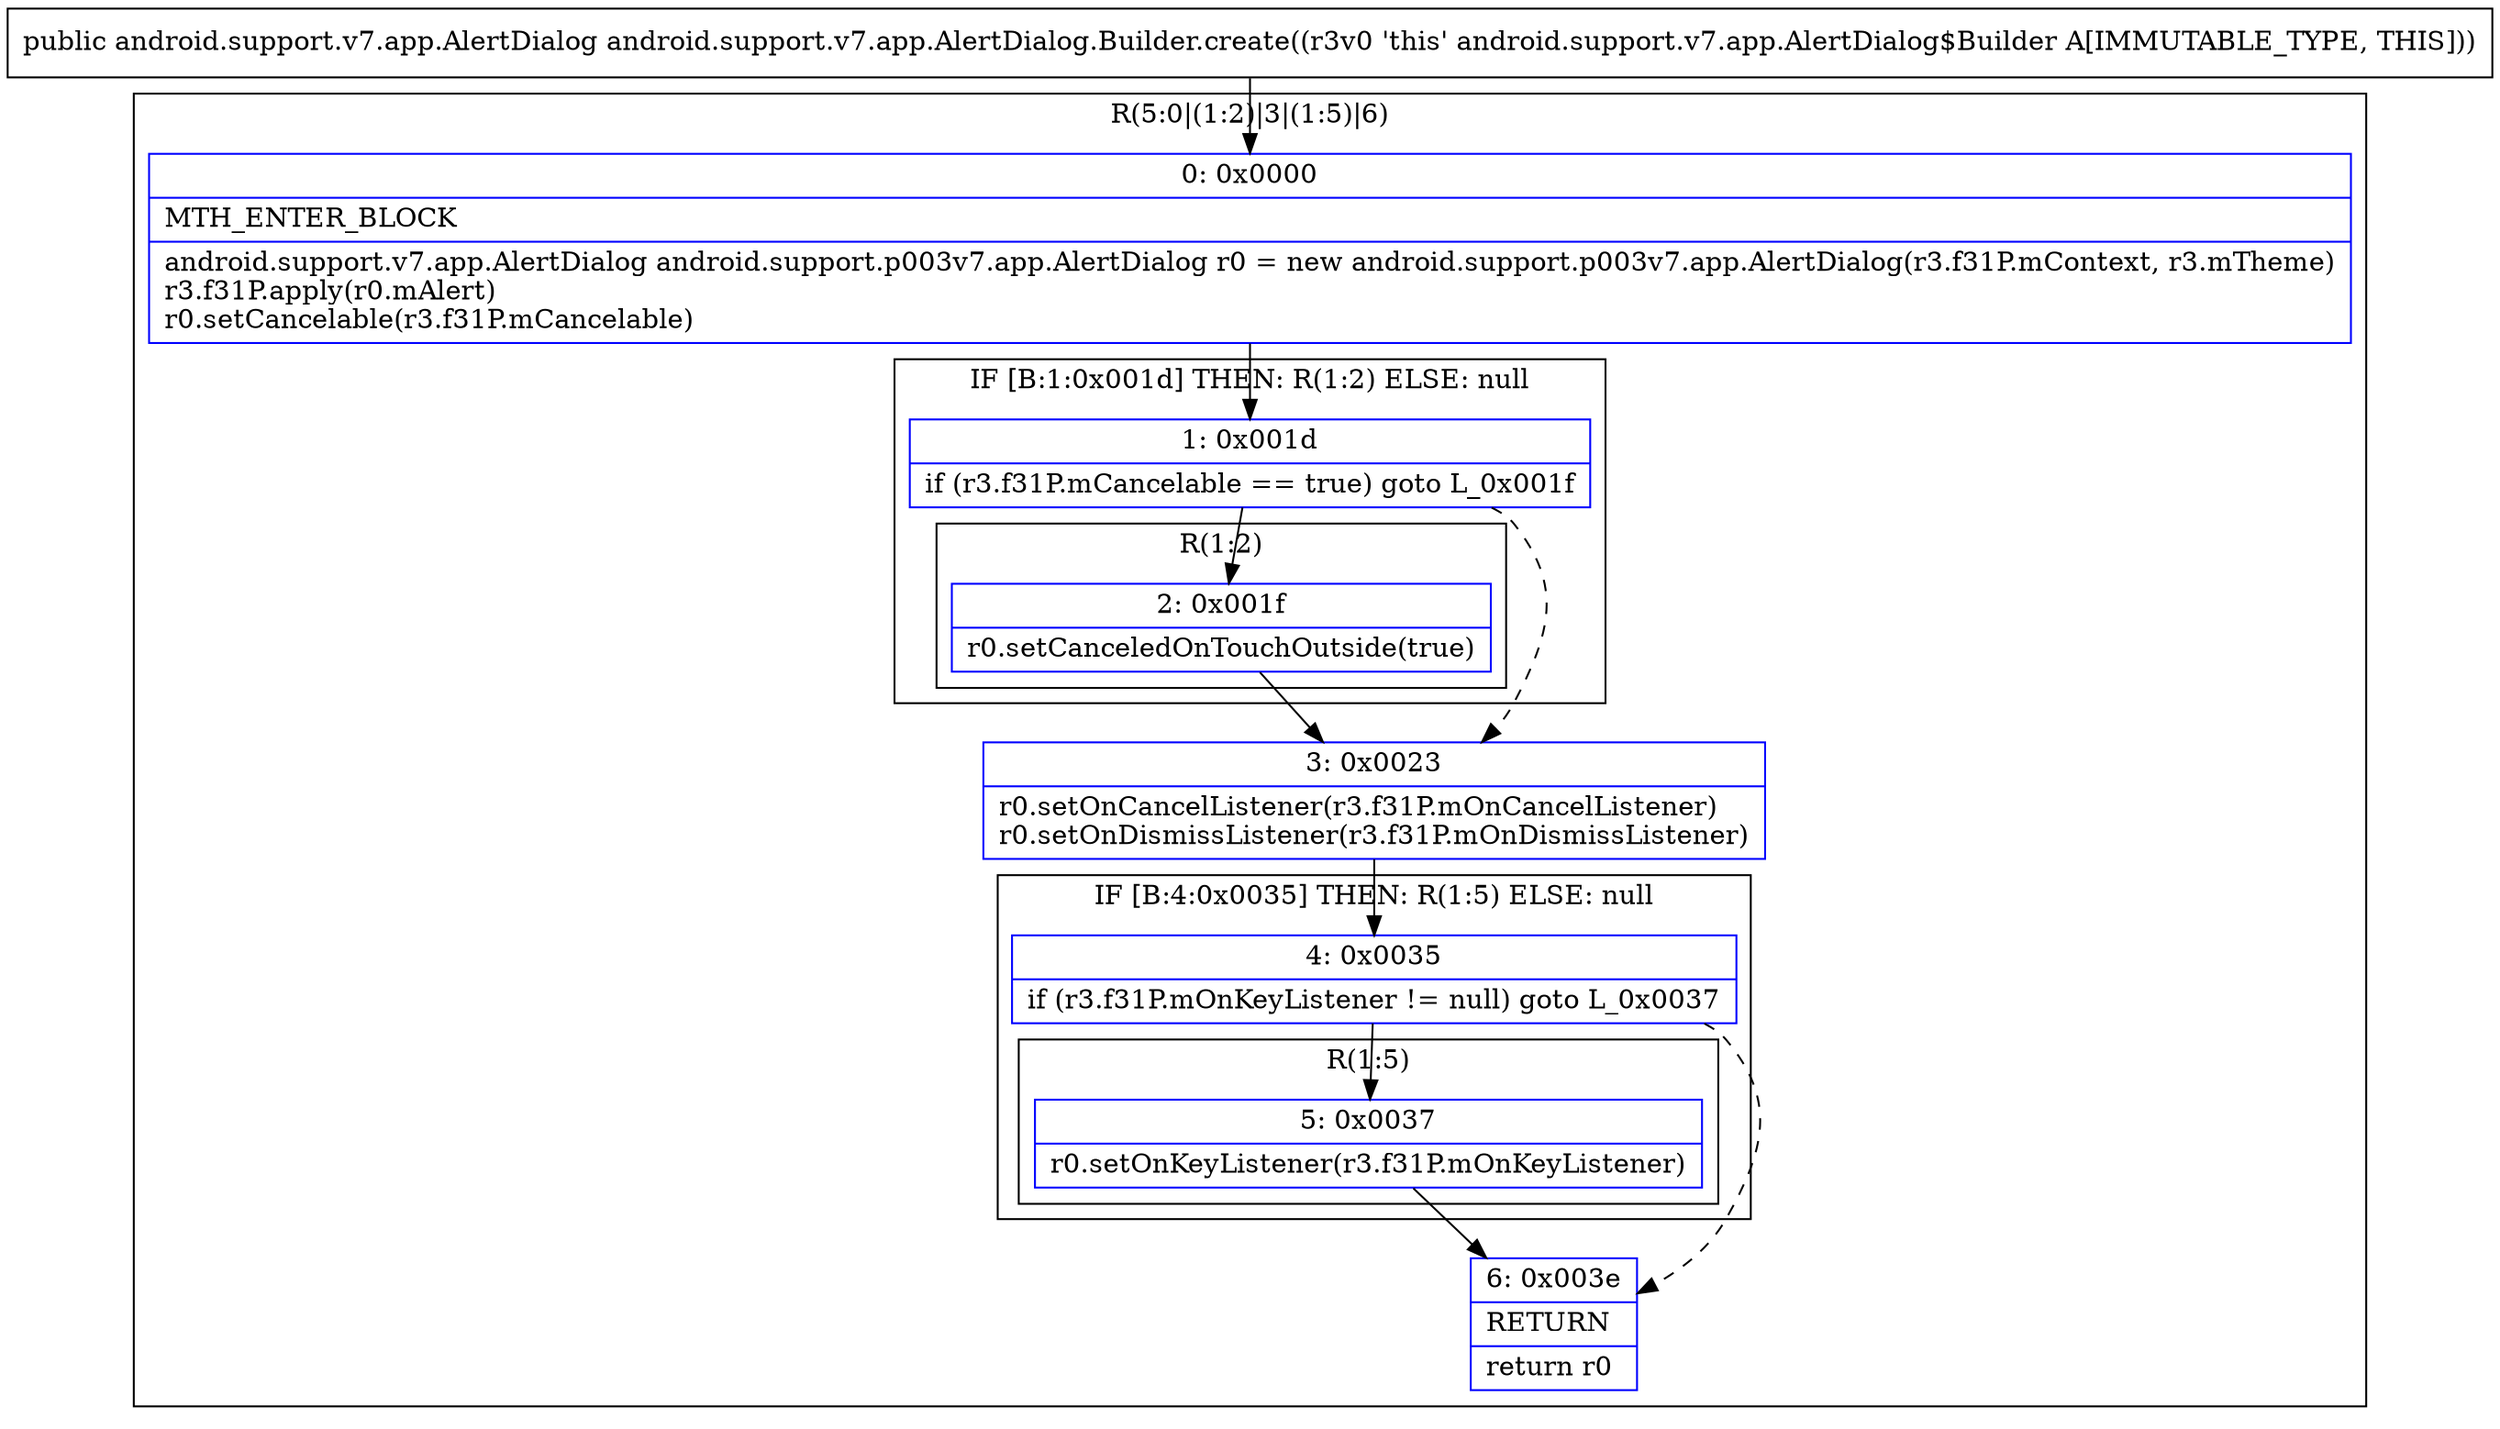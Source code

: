 digraph "CFG forandroid.support.v7.app.AlertDialog.Builder.create()Landroid\/support\/v7\/app\/AlertDialog;" {
subgraph cluster_Region_1511122521 {
label = "R(5:0|(1:2)|3|(1:5)|6)";
node [shape=record,color=blue];
Node_0 [shape=record,label="{0\:\ 0x0000|MTH_ENTER_BLOCK\l|android.support.v7.app.AlertDialog android.support.p003v7.app.AlertDialog r0 = new android.support.p003v7.app.AlertDialog(r3.f31P.mContext, r3.mTheme)\lr3.f31P.apply(r0.mAlert)\lr0.setCancelable(r3.f31P.mCancelable)\l}"];
subgraph cluster_IfRegion_916404801 {
label = "IF [B:1:0x001d] THEN: R(1:2) ELSE: null";
node [shape=record,color=blue];
Node_1 [shape=record,label="{1\:\ 0x001d|if (r3.f31P.mCancelable == true) goto L_0x001f\l}"];
subgraph cluster_Region_876520598 {
label = "R(1:2)";
node [shape=record,color=blue];
Node_2 [shape=record,label="{2\:\ 0x001f|r0.setCanceledOnTouchOutside(true)\l}"];
}
}
Node_3 [shape=record,label="{3\:\ 0x0023|r0.setOnCancelListener(r3.f31P.mOnCancelListener)\lr0.setOnDismissListener(r3.f31P.mOnDismissListener)\l}"];
subgraph cluster_IfRegion_257284351 {
label = "IF [B:4:0x0035] THEN: R(1:5) ELSE: null";
node [shape=record,color=blue];
Node_4 [shape=record,label="{4\:\ 0x0035|if (r3.f31P.mOnKeyListener != null) goto L_0x0037\l}"];
subgraph cluster_Region_655506831 {
label = "R(1:5)";
node [shape=record,color=blue];
Node_5 [shape=record,label="{5\:\ 0x0037|r0.setOnKeyListener(r3.f31P.mOnKeyListener)\l}"];
}
}
Node_6 [shape=record,label="{6\:\ 0x003e|RETURN\l|return r0\l}"];
}
MethodNode[shape=record,label="{public android.support.v7.app.AlertDialog android.support.v7.app.AlertDialog.Builder.create((r3v0 'this' android.support.v7.app.AlertDialog$Builder A[IMMUTABLE_TYPE, THIS])) }"];
MethodNode -> Node_0;
Node_0 -> Node_1;
Node_1 -> Node_2;
Node_1 -> Node_3[style=dashed];
Node_2 -> Node_3;
Node_3 -> Node_4;
Node_4 -> Node_5;
Node_4 -> Node_6[style=dashed];
Node_5 -> Node_6;
}

